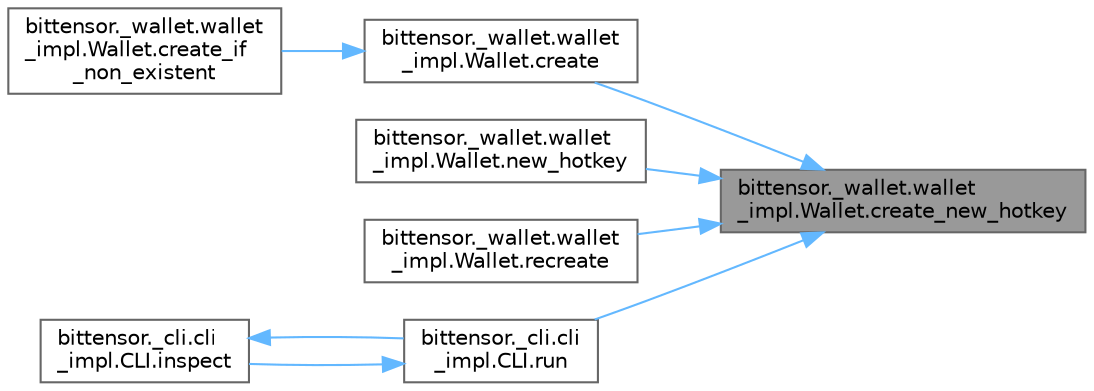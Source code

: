 digraph "bittensor._wallet.wallet_impl.Wallet.create_new_hotkey"
{
 // LATEX_PDF_SIZE
  bgcolor="transparent";
  edge [fontname=Helvetica,fontsize=10,labelfontname=Helvetica,labelfontsize=10];
  node [fontname=Helvetica,fontsize=10,shape=box,height=0.2,width=0.4];
  rankdir="RL";
  Node1 [label="bittensor._wallet.wallet\l_impl.Wallet.create_new_hotkey",height=0.2,width=0.4,color="gray40", fillcolor="grey60", style="filled", fontcolor="black",tooltip=" "];
  Node1 -> Node2 [dir="back",color="steelblue1",style="solid"];
  Node2 [label="bittensor._wallet.wallet\l_impl.Wallet.create",height=0.2,width=0.4,color="grey40", fillcolor="white", style="filled",URL="$classbittensor_1_1__wallet_1_1wallet__impl_1_1_wallet.html#ade65bf944db522de59a5958fafc9a94d",tooltip=" "];
  Node2 -> Node3 [dir="back",color="steelblue1",style="solid"];
  Node3 [label="bittensor._wallet.wallet\l_impl.Wallet.create_if\l_non_existent",height=0.2,width=0.4,color="grey40", fillcolor="white", style="filled",URL="$classbittensor_1_1__wallet_1_1wallet__impl_1_1_wallet.html#ad028e482d1c2dc3d8425aa4950a13afd",tooltip=" "];
  Node1 -> Node4 [dir="back",color="steelblue1",style="solid"];
  Node4 [label="bittensor._wallet.wallet\l_impl.Wallet.new_hotkey",height=0.2,width=0.4,color="grey40", fillcolor="white", style="filled",URL="$classbittensor_1_1__wallet_1_1wallet__impl_1_1_wallet.html#ad20b06a182600521a8feba305dc32339",tooltip=" "];
  Node1 -> Node5 [dir="back",color="steelblue1",style="solid"];
  Node5 [label="bittensor._wallet.wallet\l_impl.Wallet.recreate",height=0.2,width=0.4,color="grey40", fillcolor="white", style="filled",URL="$classbittensor_1_1__wallet_1_1wallet__impl_1_1_wallet.html#adbc68807f89e813217294033f8023cff",tooltip=" "];
  Node1 -> Node6 [dir="back",color="steelblue1",style="solid"];
  Node6 [label="bittensor._cli.cli\l_impl.CLI.run",height=0.2,width=0.4,color="grey40", fillcolor="white", style="filled",URL="$classbittensor_1_1__cli_1_1cli__impl_1_1_c_l_i.html#aefb4bb012305712b2dbbd29545c843ce",tooltip=" "];
  Node6 -> Node7 [dir="back",color="steelblue1",style="solid"];
  Node7 [label="bittensor._cli.cli\l_impl.CLI.inspect",height=0.2,width=0.4,color="grey40", fillcolor="white", style="filled",URL="$classbittensor_1_1__cli_1_1cli__impl_1_1_c_l_i.html#ae03172c94947caed1fdc0a5c0a0aa8c2",tooltip=" "];
  Node7 -> Node6 [dir="back",color="steelblue1",style="solid"];
}
